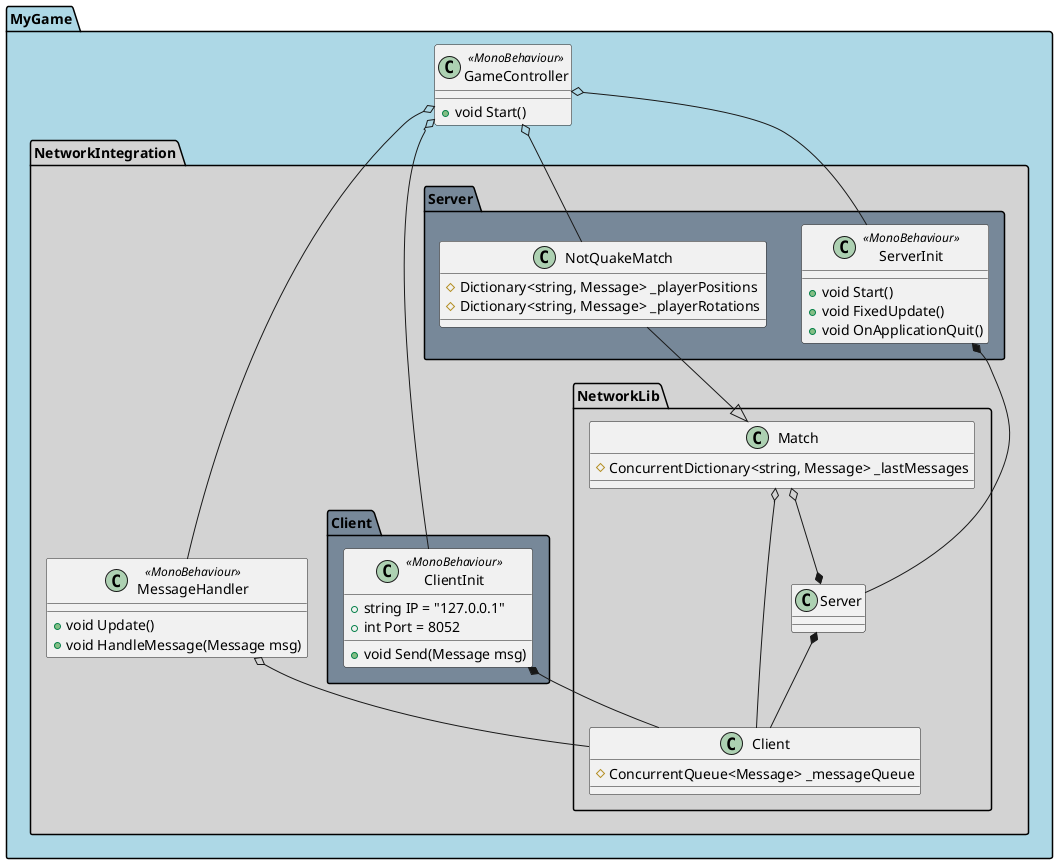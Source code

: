 @startuml

set separator ::
namespace MyGame #LightBlue{
    class GameController <<MonoBehaviour>> {
        + void Start()
    }

    namespace NetworkIntegration #LightGray{



        namespace NetworkLib #LightGray{
            class Match{
                # ConcurrentDictionary<string, Message> _lastMessages
            }
            class Client{
                # ConcurrentQueue<Message> _messageQueue
            }
            class Server{}
        }

        class MessageHandler <<MonoBehaviour>>{
            + void Update()
            + void HandleMessage(Message msg)
        }

        namespace Client #LightSlateGray{
            class ClientInit <<MonoBehaviour>>{
                + string IP = "127.0.0.1"
                + int Port = 8052
                + void Send(Message msg)
            }
        }
        namespace Server #LightSlateGray{
            class ServerInit <<MonoBehaviour>>{
                + void Start()
                + void FixedUpdate()
                + void OnApplicationQuit()
            }
            class NotQuakeMatch{
                # Dictionary<string, Message> _playerPositions
                # Dictionary<string, Message> _playerRotations
            }
        }
    }
}

MyGame::NetworkIntegration::Server::ServerInit *-- MyGame::NetworkIntegration::NetworkLib::Server
MyGame::NetworkIntegration::Client::ClientInit *-- MyGame::NetworkIntegration::NetworkLib::Client
MyGame::NetworkIntegration::Server::NotQuakeMatch --|> MyGame::NetworkIntegration::NetworkLib::Match

MyGame::NetworkIntegration::NetworkLib::Match o--* MyGame::NetworkIntegration::NetworkLib::Server
MyGame::NetworkIntegration::NetworkLib::Match o-- MyGame::NetworkIntegration::NetworkLib::Client
MyGame::NetworkIntegration::MessageHandler o-- MyGame::NetworkIntegration::NetworkLib::Client


MyGame::GameController o-- MyGame::NetworkIntegration::MessageHandler
MyGame::GameController o-- MyGame::NetworkIntegration::Server::ServerInit
MyGame::GameController o-- MyGame::NetworkIntegration::Client::ClientInit
MyGame::GameController o-- MyGame::NetworkIntegration::Server::NotQuakeMatch

MyGame::NetworkIntegration::NetworkLib::Server *-- MyGame::NetworkIntegration::NetworkLib::Client



@enduml
